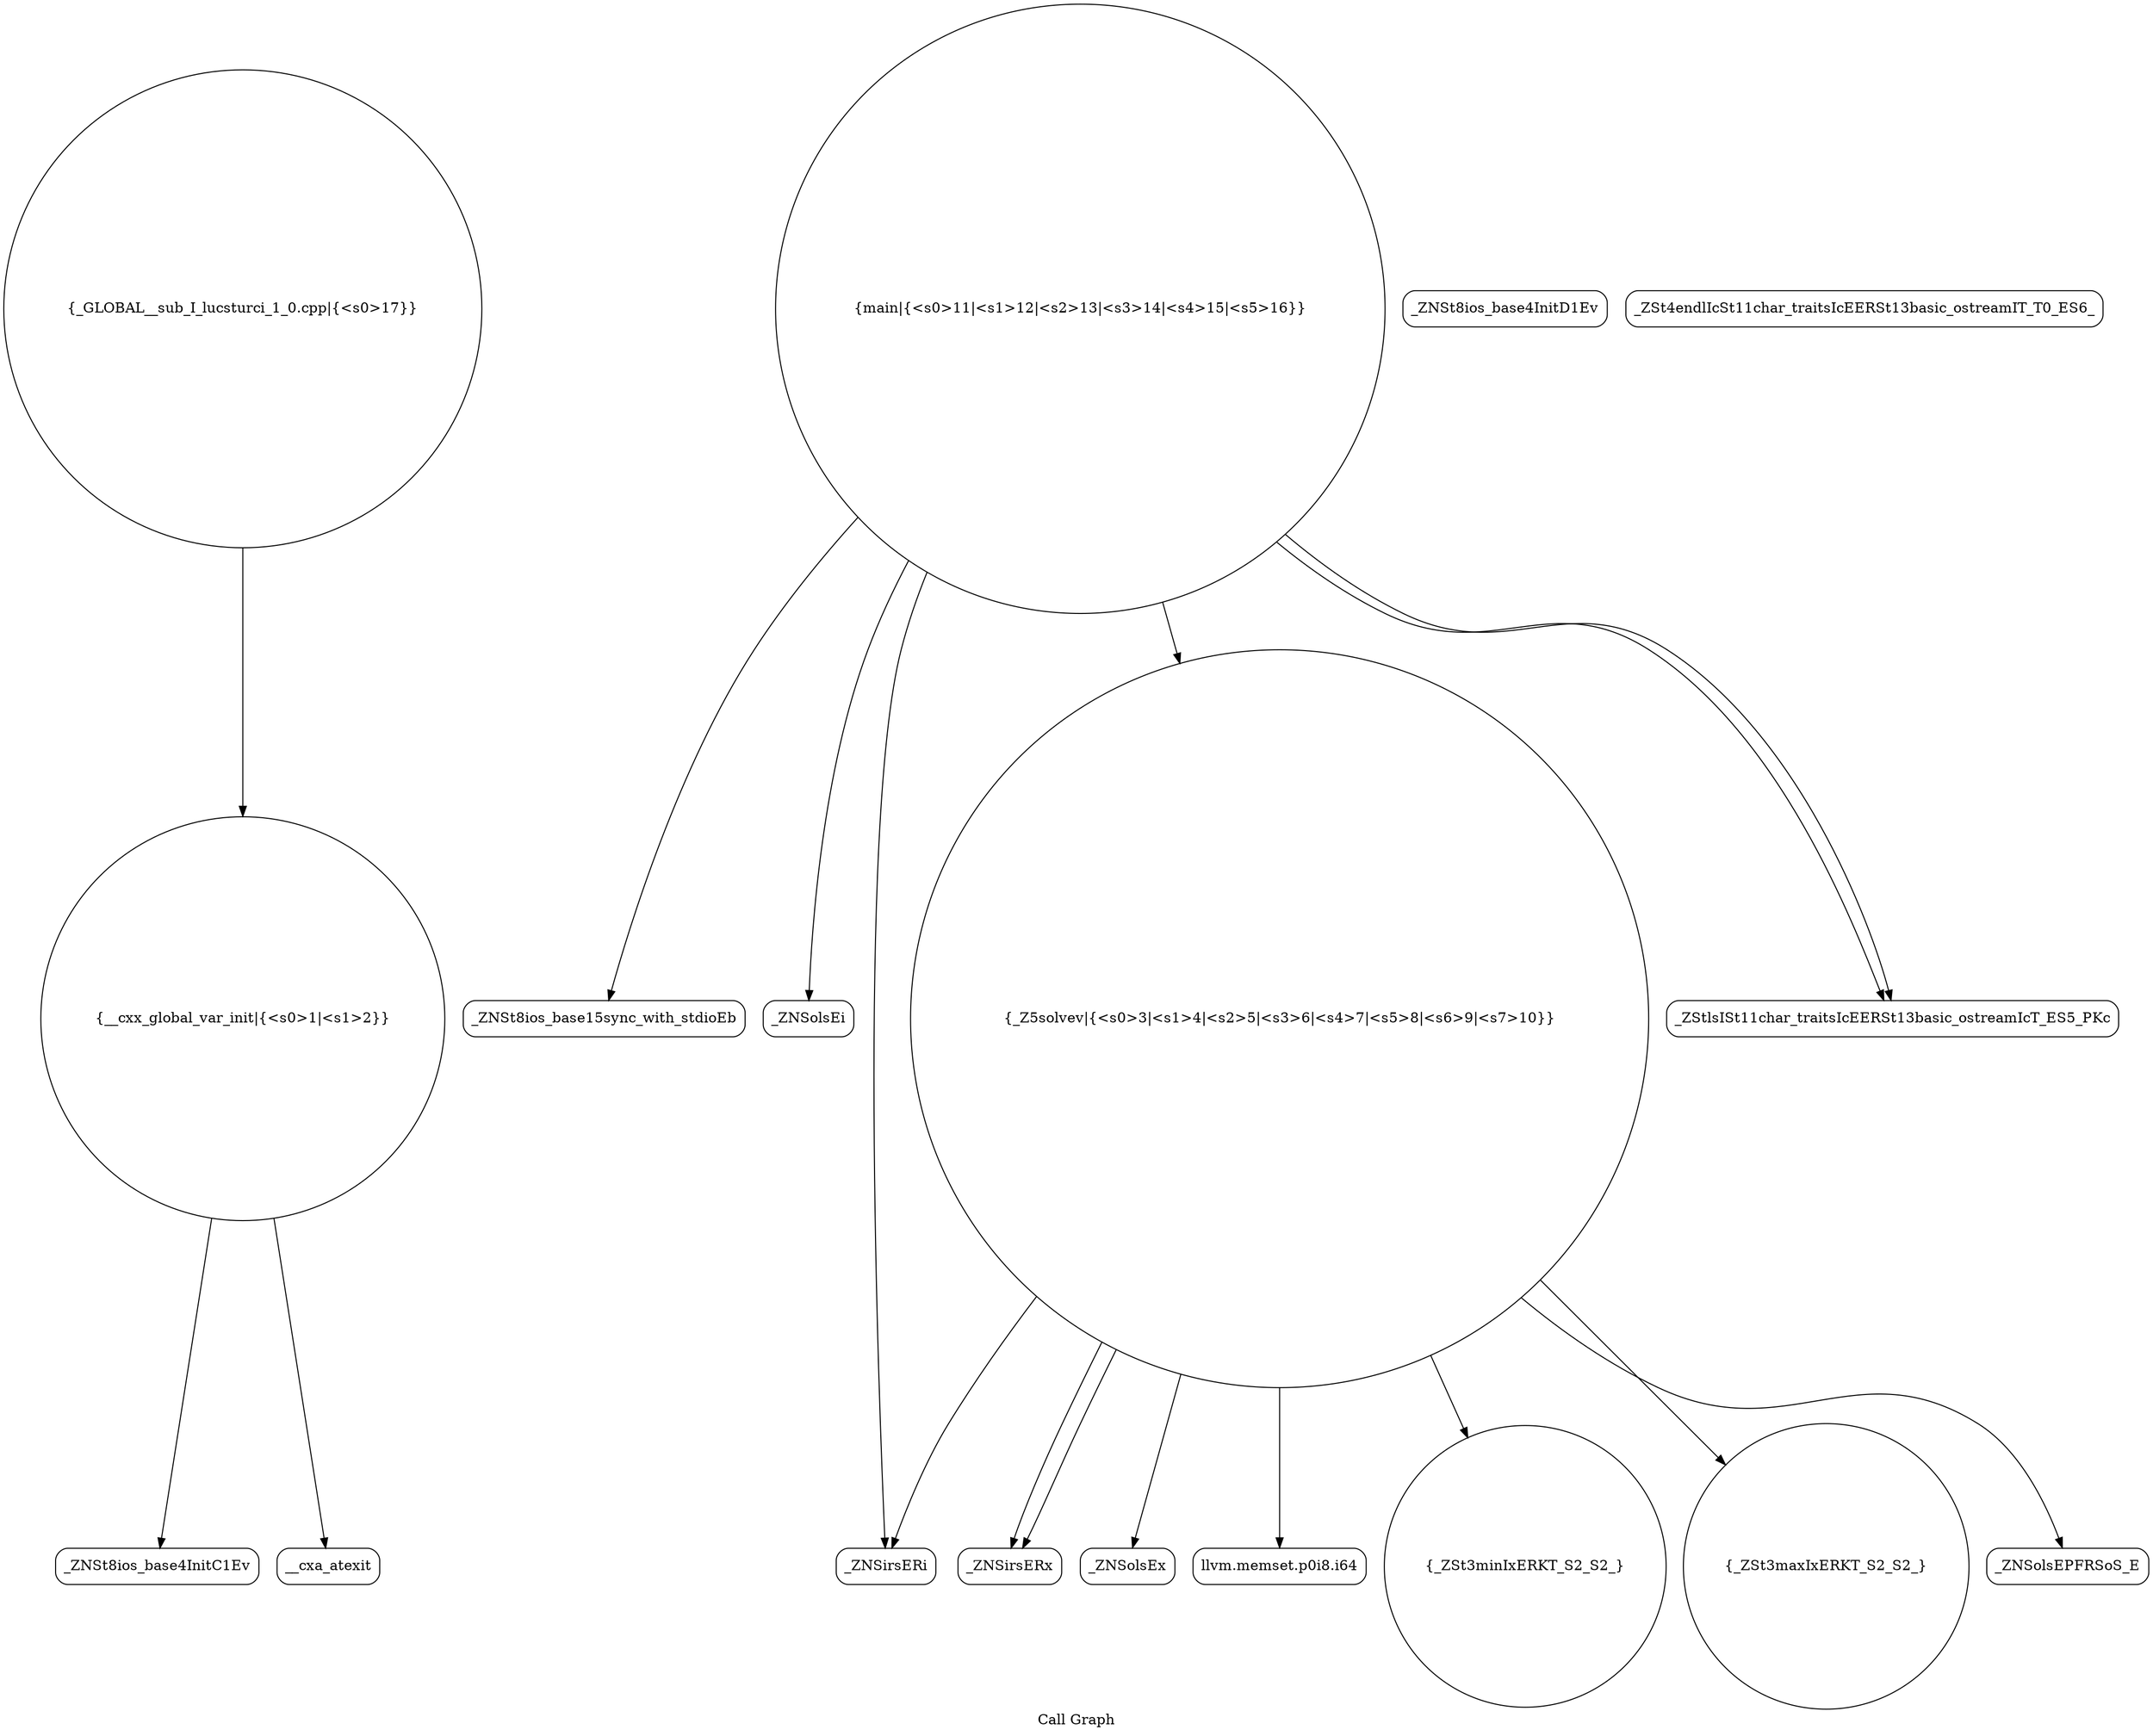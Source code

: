 digraph "Call Graph" {
	label="Call Graph";

	Node0x556a0032fec0 [shape=record,shape=circle,label="{__cxx_global_var_init|{<s0>1|<s1>2}}"];
	Node0x556a0032fec0:s0 -> Node0x556a00330350[color=black];
	Node0x556a0032fec0:s1 -> Node0x556a00330450[color=black];
	Node0x556a00330650 [shape=record,shape=Mrecord,label="{_ZNSirsERx}"];
	Node0x556a003309d0 [shape=record,shape=Mrecord,label="{_ZNSt8ios_base15sync_with_stdioEb}"];
	Node0x556a003303d0 [shape=record,shape=Mrecord,label="{_ZNSt8ios_base4InitD1Ev}"];
	Node0x556a00330750 [shape=record,shape=Mrecord,label="{_ZNSolsEx}"];
	Node0x556a00330ad0 [shape=record,shape=Mrecord,label="{_ZNSolsEi}"];
	Node0x556a003304d0 [shape=record,shape=circle,label="{_Z5solvev|{<s0>3|<s1>4|<s2>5|<s3>6|<s4>7|<s5>8|<s6>9|<s7>10}}"];
	Node0x556a003304d0:s0 -> Node0x556a00330550[color=black];
	Node0x556a003304d0:s1 -> Node0x556a003305d0[color=black];
	Node0x556a003304d0:s2 -> Node0x556a00330650[color=black];
	Node0x556a003304d0:s3 -> Node0x556a00330650[color=black];
	Node0x556a003304d0:s4 -> Node0x556a003306d0[color=black];
	Node0x556a003304d0:s5 -> Node0x556a003307d0[color=black];
	Node0x556a003304d0:s6 -> Node0x556a00330750[color=black];
	Node0x556a003304d0:s7 -> Node0x556a00330850[color=black];
	Node0x556a00330850 [shape=record,shape=Mrecord,label="{_ZNSolsEPFRSoS_E}"];
	Node0x556a003305d0 [shape=record,shape=Mrecord,label="{llvm.memset.p0i8.i64}"];
	Node0x556a00330950 [shape=record,shape=circle,label="{main|{<s0>11|<s1>12|<s2>13|<s3>14|<s4>15|<s5>16}}"];
	Node0x556a00330950:s0 -> Node0x556a003309d0[color=black];
	Node0x556a00330950:s1 -> Node0x556a00330550[color=black];
	Node0x556a00330950:s2 -> Node0x556a00330a50[color=black];
	Node0x556a00330950:s3 -> Node0x556a00330ad0[color=black];
	Node0x556a00330950:s4 -> Node0x556a00330a50[color=black];
	Node0x556a00330950:s5 -> Node0x556a003304d0[color=black];
	Node0x556a00330350 [shape=record,shape=Mrecord,label="{_ZNSt8ios_base4InitC1Ev}"];
	Node0x556a003306d0 [shape=record,shape=circle,label="{_ZSt3minIxERKT_S2_S2_}"];
	Node0x556a00330a50 [shape=record,shape=Mrecord,label="{_ZStlsISt11char_traitsIcEERSt13basic_ostreamIcT_ES5_PKc}"];
	Node0x556a00330450 [shape=record,shape=Mrecord,label="{__cxa_atexit}"];
	Node0x556a003307d0 [shape=record,shape=circle,label="{_ZSt3maxIxERKT_S2_S2_}"];
	Node0x556a00330b50 [shape=record,shape=circle,label="{_GLOBAL__sub_I_lucsturci_1_0.cpp|{<s0>17}}"];
	Node0x556a00330b50:s0 -> Node0x556a0032fec0[color=black];
	Node0x556a00330550 [shape=record,shape=Mrecord,label="{_ZNSirsERi}"];
	Node0x556a003308d0 [shape=record,shape=Mrecord,label="{_ZSt4endlIcSt11char_traitsIcEERSt13basic_ostreamIT_T0_ES6_}"];
}
